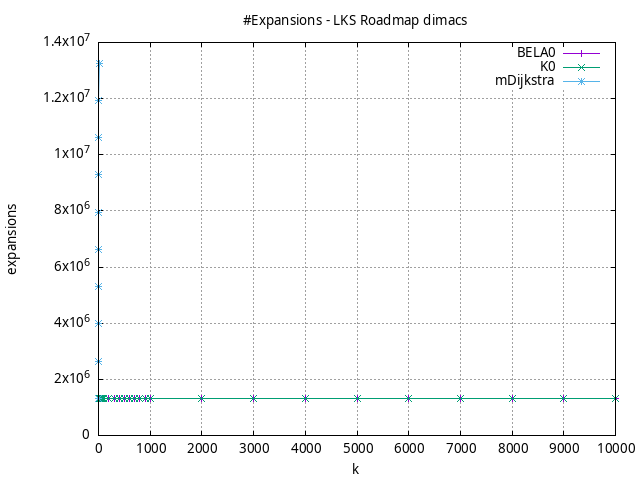 #!/usr/bin/gnuplot
# -*- coding: utf-8 -*-
#
# results/roadmap/dimacs/LKS/USA-road-d.LKS.brute-force.expansions.gnuplot
#
# Started on 01/09/2024 14:33:03
# Author: Carlos Linares López
set grid
set xlabel "k"
set ylabel "expansions"

set title "#Expansions - LKS Roadmap dimacs"

set terminal png enhanced font "Ariel,10"
set output 'USA-road-d.LKS.brute-force.expansions.png'

plot "-" title "BELA0"      with linesp, "-" title "K0"      with linesp, "-" title "mDijkstra"      with linesp

	1 1325744.16
	2 1325745.29
	3 1325746.22
	4 1325747.03
	5 1325747.91
	6 1325748.34
	7 1325749.16
	8 1325749.42
	9 1325749.97
	10 1325750.3
	20 1325752.71
	30 1325754.85
	40 1325756.24
	50 1325757.23
	60 1325758.15
	70 1325759.01
	80 1325759.79
	90 1325760.51
	100 1325761.17
	200 1325765.15
	300 1325767.4
	400 1325769.07
	500 1325770.47
	600 1325771.57
	700 1325772.57
	800 1325773.72
	900 1325774.38
	1000 1325775.04
	2000 1325779.99
	3000 1325783.08
	4000 1325785.38
	5000 1325787.27
	6000 1325788.63
	7000 1325789.86
	8000 1325791.23
	9000 1325792.11
	10000 1325792.9
end
	1 1325746.29
	2 1326642.8
	3 1327181.3
	4 1327442.17
	5 1327747.45
	6 1327783.11
	7 1327802.81
	8 1327816.47
	9 1327861.71
	10 1327891.11
	20 1328070.47
	30 1328343.2
	40 1328423.38
	50 1328521.94
	60 1328540.21
	70 1328594.5
	80 1328654.77
	90 1328660.72
	100 1328678.43
	200 1328753.12
	300 1328809.71
	400 1328953.52
	500 1328993.21
	600 1329033.35
	700 1329112.34
	800 1329155.86
	900 1329194.61
	1000 1329260.62
	2000 1329536.59
	3000 1329738.78
	4000 1329812.12
	5000 1329954.62
	6000 1329976.34
	7000 1330013.28
	8000 1330051.08
	9000 1330081.65
	10000 1330104.62
end
	1 1325744.16
	2 2651490.0
	3 3977236.16
	4 5302983.13
	5 6628730.79
	6 7954477.6
	7 9280227.48
	8 10605974.33
	9 11931723.11
	10 13257470.21
end

